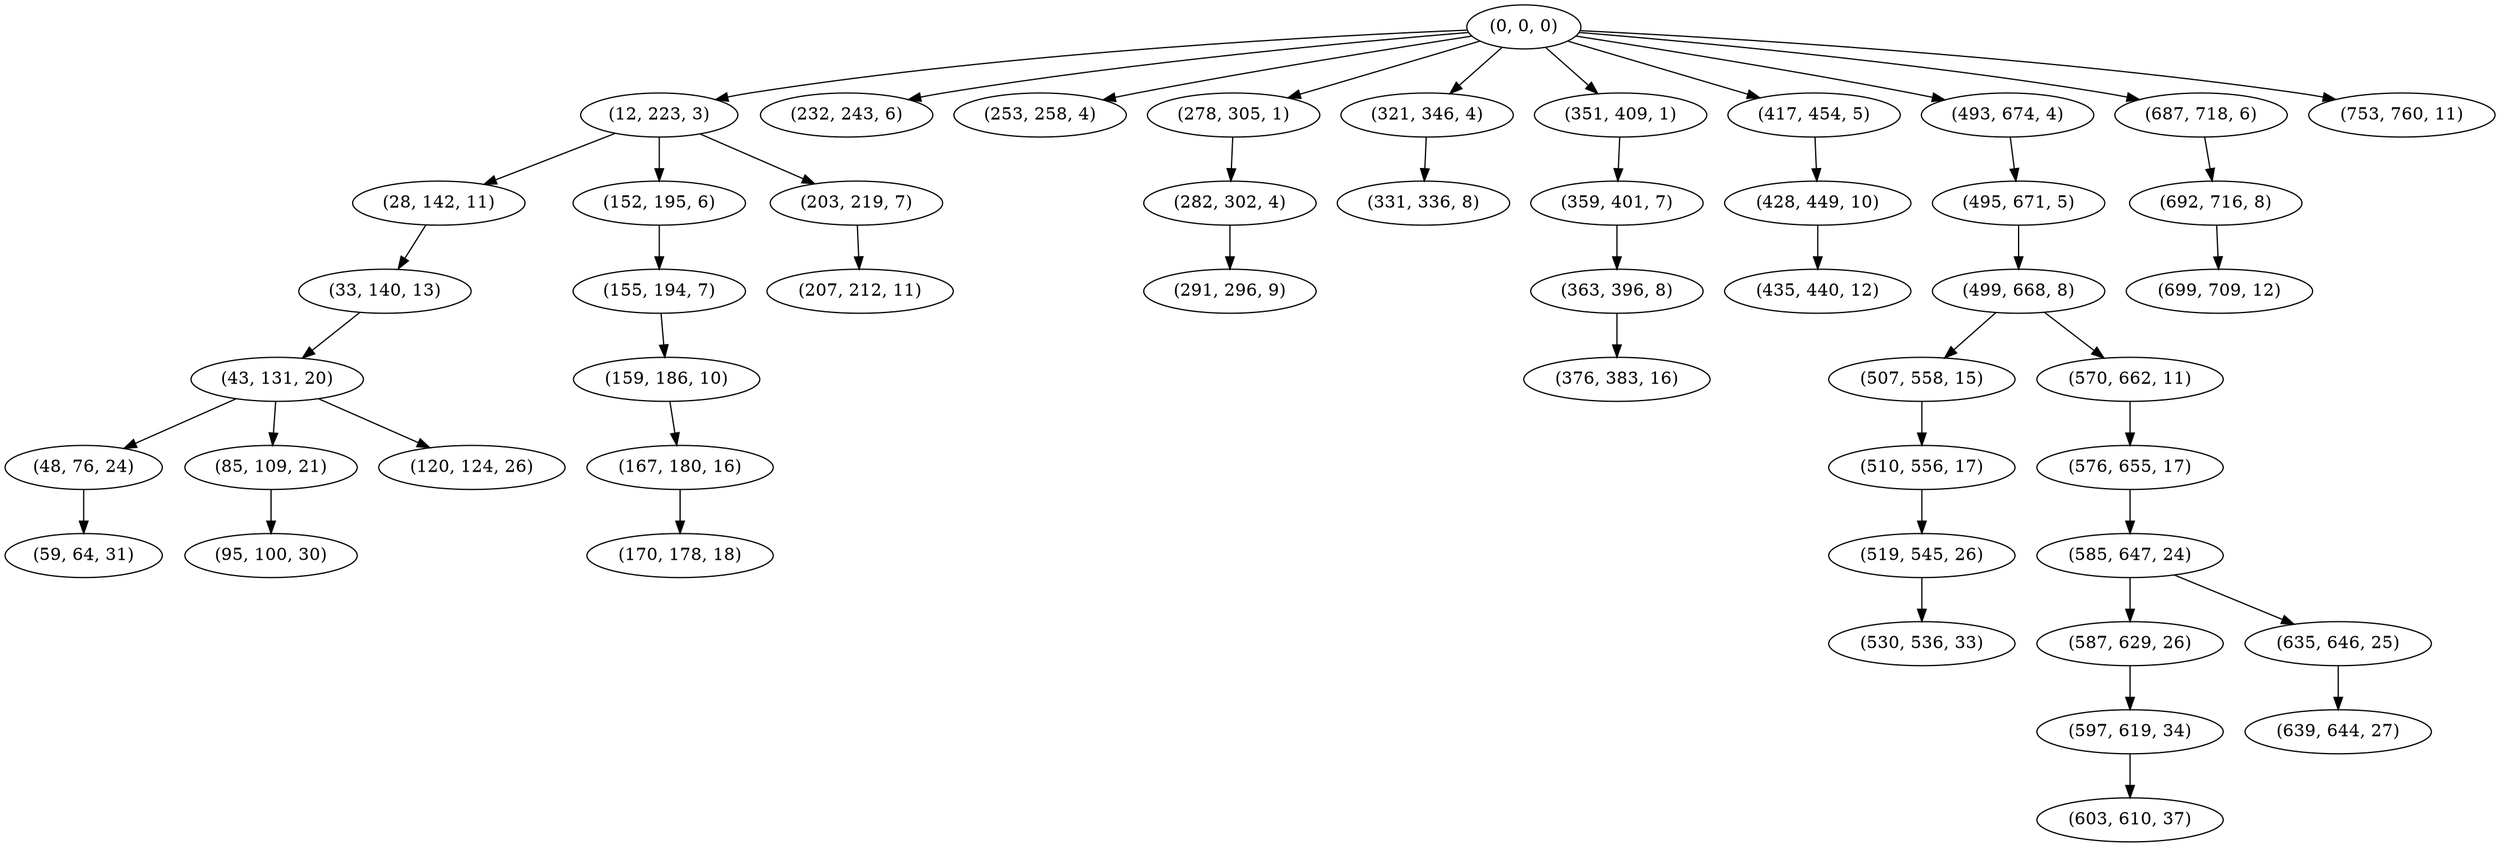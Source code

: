 digraph tree {
    "(0, 0, 0)";
    "(12, 223, 3)";
    "(28, 142, 11)";
    "(33, 140, 13)";
    "(43, 131, 20)";
    "(48, 76, 24)";
    "(59, 64, 31)";
    "(85, 109, 21)";
    "(95, 100, 30)";
    "(120, 124, 26)";
    "(152, 195, 6)";
    "(155, 194, 7)";
    "(159, 186, 10)";
    "(167, 180, 16)";
    "(170, 178, 18)";
    "(203, 219, 7)";
    "(207, 212, 11)";
    "(232, 243, 6)";
    "(253, 258, 4)";
    "(278, 305, 1)";
    "(282, 302, 4)";
    "(291, 296, 9)";
    "(321, 346, 4)";
    "(331, 336, 8)";
    "(351, 409, 1)";
    "(359, 401, 7)";
    "(363, 396, 8)";
    "(376, 383, 16)";
    "(417, 454, 5)";
    "(428, 449, 10)";
    "(435, 440, 12)";
    "(493, 674, 4)";
    "(495, 671, 5)";
    "(499, 668, 8)";
    "(507, 558, 15)";
    "(510, 556, 17)";
    "(519, 545, 26)";
    "(530, 536, 33)";
    "(570, 662, 11)";
    "(576, 655, 17)";
    "(585, 647, 24)";
    "(587, 629, 26)";
    "(597, 619, 34)";
    "(603, 610, 37)";
    "(635, 646, 25)";
    "(639, 644, 27)";
    "(687, 718, 6)";
    "(692, 716, 8)";
    "(699, 709, 12)";
    "(753, 760, 11)";
    "(0, 0, 0)" -> "(12, 223, 3)";
    "(0, 0, 0)" -> "(232, 243, 6)";
    "(0, 0, 0)" -> "(253, 258, 4)";
    "(0, 0, 0)" -> "(278, 305, 1)";
    "(0, 0, 0)" -> "(321, 346, 4)";
    "(0, 0, 0)" -> "(351, 409, 1)";
    "(0, 0, 0)" -> "(417, 454, 5)";
    "(0, 0, 0)" -> "(493, 674, 4)";
    "(0, 0, 0)" -> "(687, 718, 6)";
    "(0, 0, 0)" -> "(753, 760, 11)";
    "(12, 223, 3)" -> "(28, 142, 11)";
    "(12, 223, 3)" -> "(152, 195, 6)";
    "(12, 223, 3)" -> "(203, 219, 7)";
    "(28, 142, 11)" -> "(33, 140, 13)";
    "(33, 140, 13)" -> "(43, 131, 20)";
    "(43, 131, 20)" -> "(48, 76, 24)";
    "(43, 131, 20)" -> "(85, 109, 21)";
    "(43, 131, 20)" -> "(120, 124, 26)";
    "(48, 76, 24)" -> "(59, 64, 31)";
    "(85, 109, 21)" -> "(95, 100, 30)";
    "(152, 195, 6)" -> "(155, 194, 7)";
    "(155, 194, 7)" -> "(159, 186, 10)";
    "(159, 186, 10)" -> "(167, 180, 16)";
    "(167, 180, 16)" -> "(170, 178, 18)";
    "(203, 219, 7)" -> "(207, 212, 11)";
    "(278, 305, 1)" -> "(282, 302, 4)";
    "(282, 302, 4)" -> "(291, 296, 9)";
    "(321, 346, 4)" -> "(331, 336, 8)";
    "(351, 409, 1)" -> "(359, 401, 7)";
    "(359, 401, 7)" -> "(363, 396, 8)";
    "(363, 396, 8)" -> "(376, 383, 16)";
    "(417, 454, 5)" -> "(428, 449, 10)";
    "(428, 449, 10)" -> "(435, 440, 12)";
    "(493, 674, 4)" -> "(495, 671, 5)";
    "(495, 671, 5)" -> "(499, 668, 8)";
    "(499, 668, 8)" -> "(507, 558, 15)";
    "(499, 668, 8)" -> "(570, 662, 11)";
    "(507, 558, 15)" -> "(510, 556, 17)";
    "(510, 556, 17)" -> "(519, 545, 26)";
    "(519, 545, 26)" -> "(530, 536, 33)";
    "(570, 662, 11)" -> "(576, 655, 17)";
    "(576, 655, 17)" -> "(585, 647, 24)";
    "(585, 647, 24)" -> "(587, 629, 26)";
    "(585, 647, 24)" -> "(635, 646, 25)";
    "(587, 629, 26)" -> "(597, 619, 34)";
    "(597, 619, 34)" -> "(603, 610, 37)";
    "(635, 646, 25)" -> "(639, 644, 27)";
    "(687, 718, 6)" -> "(692, 716, 8)";
    "(692, 716, 8)" -> "(699, 709, 12)";
}

